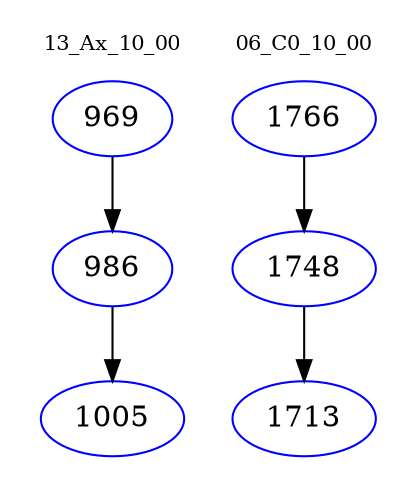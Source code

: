 digraph{
subgraph cluster_0 {
color = white
label = "13_Ax_10_00";
fontsize=10;
T0_969 [label="969", color="blue"]
T0_969 -> T0_986 [color="black"]
T0_986 [label="986", color="blue"]
T0_986 -> T0_1005 [color="black"]
T0_1005 [label="1005", color="blue"]
}
subgraph cluster_1 {
color = white
label = "06_C0_10_00";
fontsize=10;
T1_1766 [label="1766", color="blue"]
T1_1766 -> T1_1748 [color="black"]
T1_1748 [label="1748", color="blue"]
T1_1748 -> T1_1713 [color="black"]
T1_1713 [label="1713", color="blue"]
}
}
